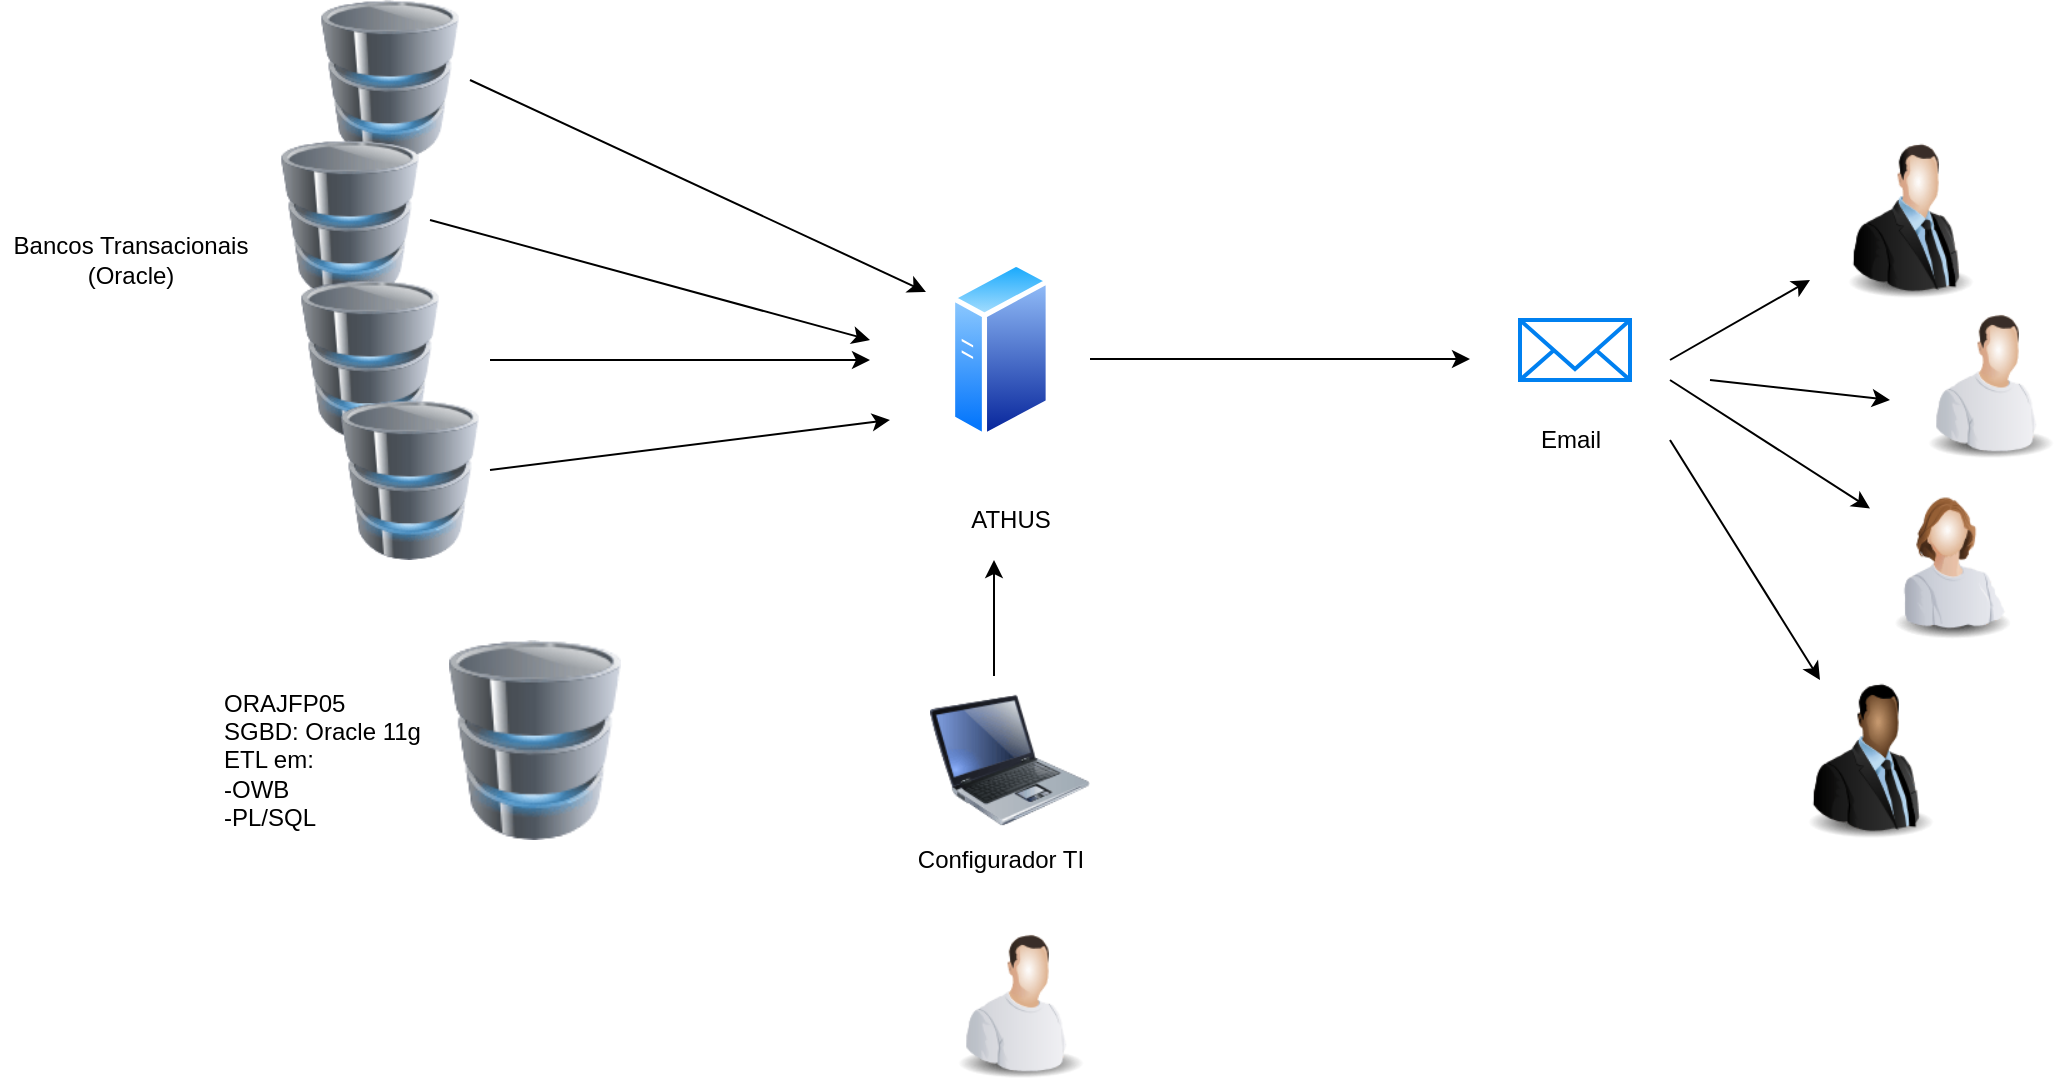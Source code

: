 <mxfile version="13.5.3" type="github">
  <diagram id="inYkrisZdpCWvH0mylS8" name="Page-1">
    <mxGraphModel dx="1422" dy="745" grid="1" gridSize="10" guides="1" tooltips="1" connect="1" arrows="1" fold="1" page="1" pageScale="1" pageWidth="827" pageHeight="1169" math="0" shadow="0">
      <root>
        <mxCell id="0" />
        <mxCell id="1" parent="0" />
        <mxCell id="4Zabpoj7PgC8b4IljEoc-3" value="" style="image;html=1;labelBackgroundColor=#ffffff;image=img/lib/clip_art/people/Suit_Man_128x128.png" parent="1" vertex="1">
          <mxGeometry x="920" y="170" width="80" height="80" as="geometry" />
        </mxCell>
        <mxCell id="4Zabpoj7PgC8b4IljEoc-4" value="" style="image;html=1;labelBackgroundColor=#ffffff;image=img/lib/clip_art/people/Suit_Man_Black_128x128.png" parent="1" vertex="1">
          <mxGeometry x="900" y="440" width="80" height="80" as="geometry" />
        </mxCell>
        <mxCell id="4Zabpoj7PgC8b4IljEoc-5" value="" style="image;html=1;labelBackgroundColor=#ffffff;image=img/lib/clip_art/computers/Database_128x128.png" parent="1" vertex="1">
          <mxGeometry x="160" y="100" width="80" height="80" as="geometry" />
        </mxCell>
        <mxCell id="4Zabpoj7PgC8b4IljEoc-6" value="" style="image;html=1;labelBackgroundColor=#ffffff;image=img/lib/clip_art/computers/Database_128x128.png" parent="1" vertex="1">
          <mxGeometry x="140" y="170" width="80" height="80" as="geometry" />
        </mxCell>
        <mxCell id="4Zabpoj7PgC8b4IljEoc-7" value="" style="image;html=1;labelBackgroundColor=#ffffff;image=img/lib/clip_art/computers/Database_128x128.png" parent="1" vertex="1">
          <mxGeometry x="150" y="240" width="80" height="80" as="geometry" />
        </mxCell>
        <mxCell id="4Zabpoj7PgC8b4IljEoc-8" value="" style="image;html=1;labelBackgroundColor=#ffffff;image=img/lib/clip_art/computers/Database_128x128.png" parent="1" vertex="1">
          <mxGeometry x="170" y="300" width="80" height="80" as="geometry" />
        </mxCell>
        <mxCell id="4Zabpoj7PgC8b4IljEoc-9" value="" style="image;html=1;labelBackgroundColor=#ffffff;image=img/lib/clip_art/computers/Database_128x128.png" parent="1" vertex="1">
          <mxGeometry x="225" y="420" width="95" height="100" as="geometry" />
        </mxCell>
        <mxCell id="YMRhmF-9sDAdHVnkn950-1" value="ORAJFP05&lt;br&gt;SGBD: Oracle 11g&lt;br&gt;ETL em:&lt;br&gt;-OWB&lt;br&gt;-PL/SQL" style="text;html=1;resizable=0;autosize=1;align=left;verticalAlign=middle;points=[];fillColor=none;strokeColor=none;rounded=0;textDirection=ltr;" parent="1" vertex="1">
          <mxGeometry x="115" y="440" width="110" height="80" as="geometry" />
        </mxCell>
        <mxCell id="YMRhmF-9sDAdHVnkn950-8" value="" style="image;html=1;labelBackgroundColor=#ffffff;image=img/lib/clip_art/computers/Laptop_128x128.png;align=left;" parent="1" vertex="1">
          <mxGeometry x="470" y="440" width="80" height="80" as="geometry" />
        </mxCell>
        <mxCell id="YMRhmF-9sDAdHVnkn950-10" value="Email" style="text;html=1;resizable=0;autosize=1;align=center;verticalAlign=middle;points=[];fillColor=none;strokeColor=none;rounded=0;" parent="1" vertex="1">
          <mxGeometry x="765" y="310" width="50" height="20" as="geometry" />
        </mxCell>
        <mxCell id="YMRhmF-9sDAdHVnkn950-11" value="" style="image;html=1;labelBackgroundColor=#ffffff;image=img/lib/clip_art/people/Worker_Man_128x128.png" parent="1" vertex="1">
          <mxGeometry x="960" y="250" width="80" height="80" as="geometry" />
        </mxCell>
        <mxCell id="YMRhmF-9sDAdHVnkn950-12" value="" style="image;html=1;labelBackgroundColor=#ffffff;image=img/lib/clip_art/people/Worker_Woman_128x128.png;align=left;" parent="1" vertex="1">
          <mxGeometry x="940" y="340" width="80" height="80" as="geometry" />
        </mxCell>
        <mxCell id="YMRhmF-9sDAdHVnkn950-58" value="Bancos Transacionais&lt;br&gt;(Oracle)" style="text;html=1;resizable=0;autosize=1;align=center;verticalAlign=middle;points=[];fillColor=none;strokeColor=none;rounded=0;" parent="1" vertex="1">
          <mxGeometry x="5" y="215" width="130" height="30" as="geometry" />
        </mxCell>
        <mxCell id="TMsFoID1ObH95qxMyRnb-2" value="" style="endArrow=classic;html=1;" parent="1" edge="1">
          <mxGeometry width="50" height="50" relative="1" as="geometry">
            <mxPoint x="250" y="280" as="sourcePoint" />
            <mxPoint x="440" y="280" as="targetPoint" />
          </mxGeometry>
        </mxCell>
        <mxCell id="TMsFoID1ObH95qxMyRnb-3" value="" style="endArrow=classic;html=1;" parent="1" edge="1">
          <mxGeometry width="50" height="50" relative="1" as="geometry">
            <mxPoint x="550" y="279.5" as="sourcePoint" />
            <mxPoint x="740" y="279.5" as="targetPoint" />
          </mxGeometry>
        </mxCell>
        <mxCell id="TMsFoID1ObH95qxMyRnb-4" value="ATHUS" style="text;html=1;resizable=0;autosize=1;align=center;verticalAlign=middle;points=[];fillColor=none;strokeColor=none;rounded=0;" parent="1" vertex="1">
          <mxGeometry x="480" y="350" width="60" height="20" as="geometry" />
        </mxCell>
        <mxCell id="TMsFoID1ObH95qxMyRnb-5" value="" style="endArrow=classic;html=1;exitX=1;exitY=0.5;exitDx=0;exitDy=0;entryX=-0.024;entryY=0.176;entryDx=0;entryDy=0;entryPerimeter=0;" parent="1" source="4Zabpoj7PgC8b4IljEoc-5" edge="1">
          <mxGeometry width="50" height="50" relative="1" as="geometry">
            <mxPoint x="260" y="290" as="sourcePoint" />
            <mxPoint x="467.984" y="245.98" as="targetPoint" />
          </mxGeometry>
        </mxCell>
        <mxCell id="TMsFoID1ObH95qxMyRnb-6" value="" style="endArrow=classic;html=1;exitX=1;exitY=0.5;exitDx=0;exitDy=0;" parent="1" source="4Zabpoj7PgC8b4IljEoc-6" edge="1">
          <mxGeometry width="50" height="50" relative="1" as="geometry">
            <mxPoint x="270" y="300" as="sourcePoint" />
            <mxPoint x="440" y="270" as="targetPoint" />
          </mxGeometry>
        </mxCell>
        <mxCell id="TMsFoID1ObH95qxMyRnb-7" value="" style="endArrow=classic;html=1;" parent="1" source="4Zabpoj7PgC8b4IljEoc-8" edge="1">
          <mxGeometry width="50" height="50" relative="1" as="geometry">
            <mxPoint x="280" y="310" as="sourcePoint" />
            <mxPoint x="450" y="310" as="targetPoint" />
          </mxGeometry>
        </mxCell>
        <mxCell id="TMsFoID1ObH95qxMyRnb-8" value="" style="endArrow=classic;html=1;exitX=0.4;exitY=-0.025;exitDx=0;exitDy=0;exitPerimeter=0;" parent="1" source="YMRhmF-9sDAdHVnkn950-8" edge="1">
          <mxGeometry width="50" height="50" relative="1" as="geometry">
            <mxPoint x="490" y="440" as="sourcePoint" />
            <mxPoint x="502" y="380" as="targetPoint" />
          </mxGeometry>
        </mxCell>
        <mxCell id="TMsFoID1ObH95qxMyRnb-10" value="" style="endArrow=classic;html=1;" parent="1" target="4Zabpoj7PgC8b4IljEoc-4" edge="1">
          <mxGeometry width="50" height="50" relative="1" as="geometry">
            <mxPoint x="840" y="320" as="sourcePoint" />
            <mxPoint x="998" y="436" as="targetPoint" />
          </mxGeometry>
        </mxCell>
        <mxCell id="TMsFoID1ObH95qxMyRnb-11" value="" style="endArrow=classic;html=1;" parent="1" target="YMRhmF-9sDAdHVnkn950-12" edge="1">
          <mxGeometry width="50" height="50" relative="1" as="geometry">
            <mxPoint x="840" y="290" as="sourcePoint" />
            <mxPoint x="925" y="450" as="targetPoint" />
          </mxGeometry>
        </mxCell>
        <mxCell id="TMsFoID1ObH95qxMyRnb-12" value="" style="endArrow=classic;html=1;entryX=0.25;entryY=1;entryDx=0;entryDy=0;" parent="1" edge="1">
          <mxGeometry width="50" height="50" relative="1" as="geometry">
            <mxPoint x="840" y="280" as="sourcePoint" />
            <mxPoint x="910" y="240" as="targetPoint" />
          </mxGeometry>
        </mxCell>
        <mxCell id="TMsFoID1ObH95qxMyRnb-13" value="" style="endArrow=classic;html=1;" parent="1" edge="1">
          <mxGeometry width="50" height="50" relative="1" as="geometry">
            <mxPoint x="860" y="290" as="sourcePoint" />
            <mxPoint x="950" y="300" as="targetPoint" />
          </mxGeometry>
        </mxCell>
        <mxCell id="TMsFoID1ObH95qxMyRnb-15" value="" style="aspect=fixed;perimeter=ellipsePerimeter;html=1;align=center;shadow=0;dashed=0;spacingTop=3;image;image=img/lib/active_directory/generic_server.svg;" parent="1" vertex="1">
          <mxGeometry x="480" y="230" width="50.4" height="90" as="geometry" />
        </mxCell>
        <mxCell id="2-WSooZA1iugDknJe4Su-1" value="Configurador TI" style="text;html=1;resizable=0;autosize=1;align=center;verticalAlign=middle;points=[];fillColor=none;strokeColor=none;rounded=0;" parent="1" vertex="1">
          <mxGeometry x="455" y="520" width="100" height="20" as="geometry" />
        </mxCell>
        <mxCell id="2-WSooZA1iugDknJe4Su-2" value="" style="image;html=1;labelBackgroundColor=#ffffff;image=img/lib/clip_art/people/Worker_Man_128x128.png" parent="1" vertex="1">
          <mxGeometry x="475" y="560" width="80" height="80" as="geometry" />
        </mxCell>
        <mxCell id="c_qfpo-dljl6fx-q_M1G-1" value="" style="html=1;verticalLabelPosition=bottom;align=center;labelBackgroundColor=#ffffff;verticalAlign=top;strokeWidth=2;strokeColor=#0080F0;shadow=0;dashed=0;shape=mxgraph.ios7.icons.mail;" vertex="1" parent="1">
          <mxGeometry x="765" y="260" width="55" height="30" as="geometry" />
        </mxCell>
      </root>
    </mxGraphModel>
  </diagram>
</mxfile>
